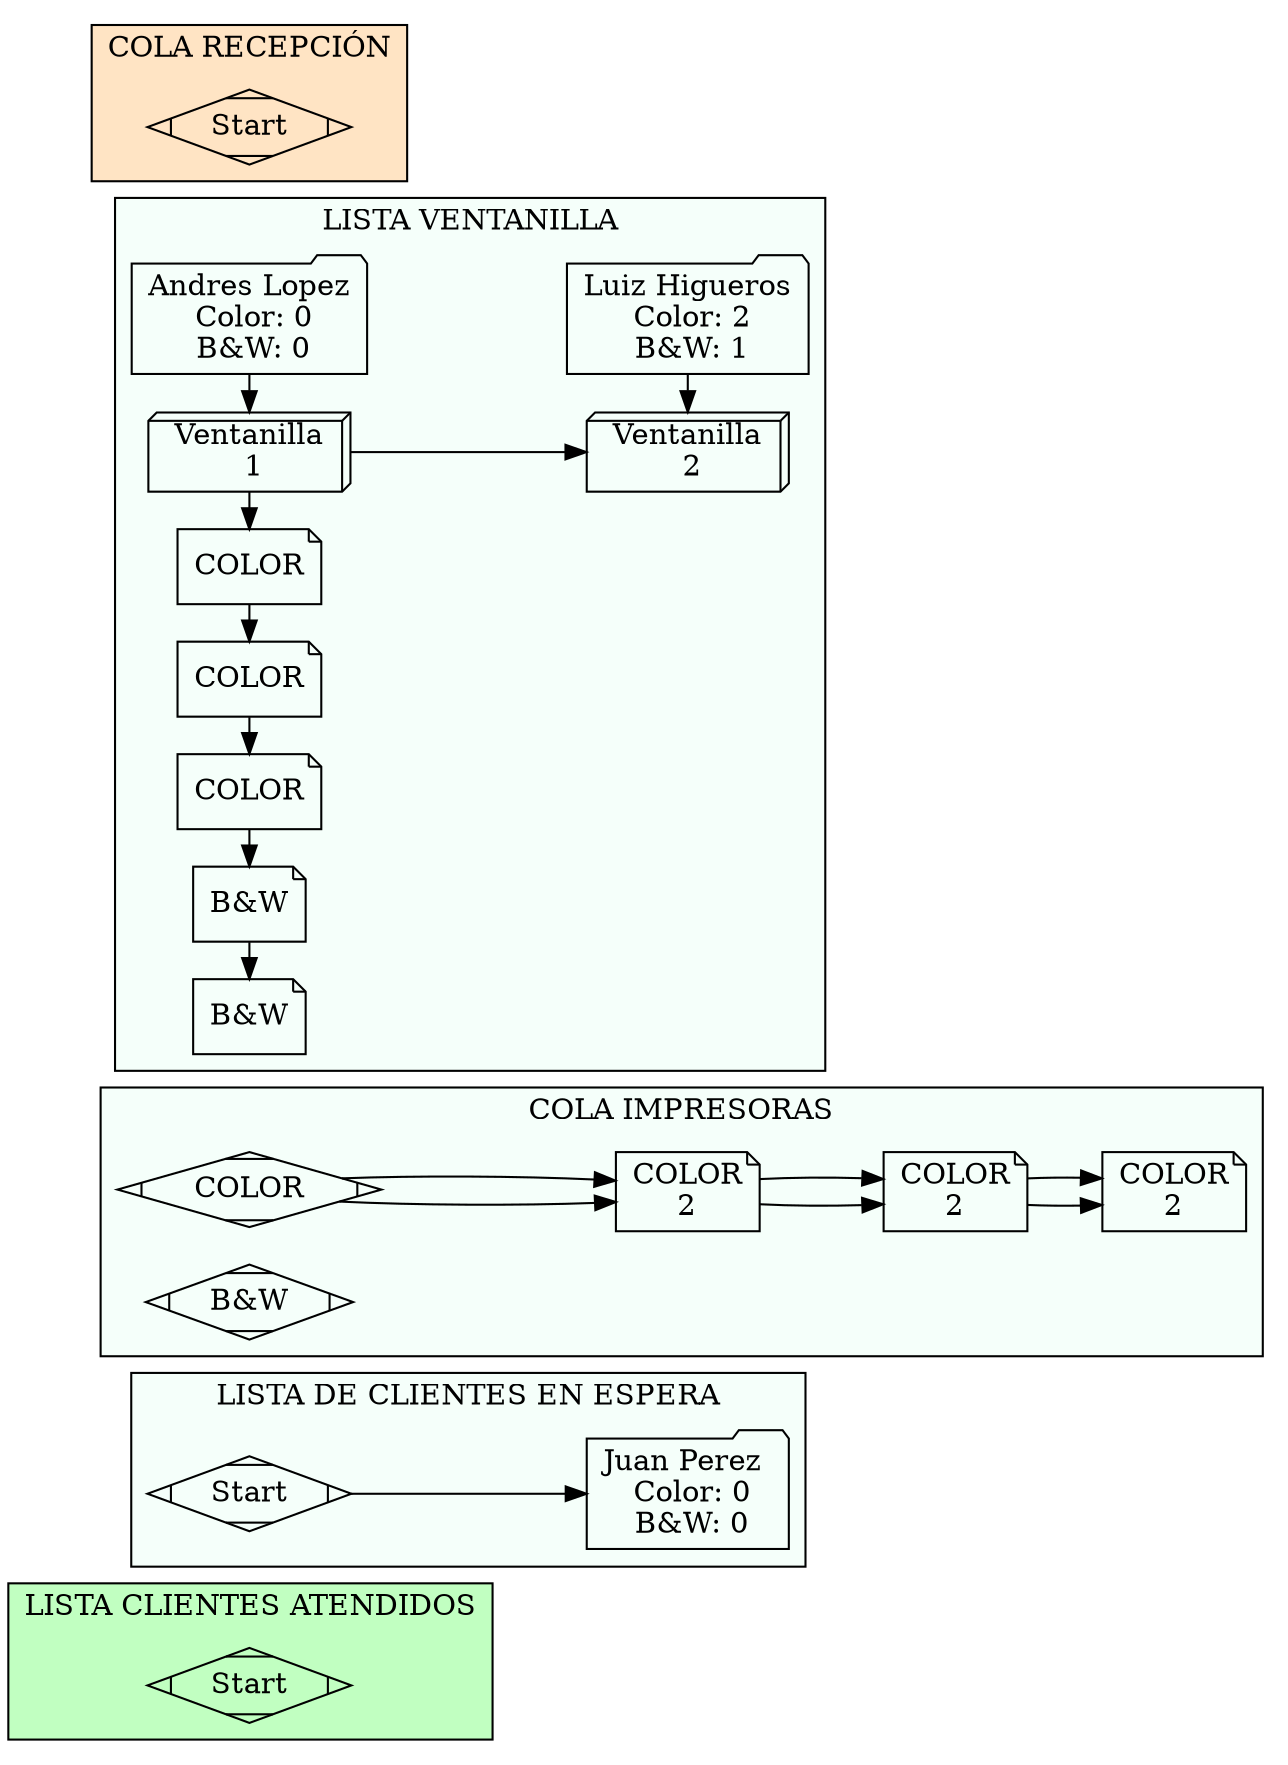 digraph G { 
subgraph cluster_Clientes_Atendidos{ 
label="LISTA CLIENTES ATENDIDOS"; 
bgcolor="darkseagreen1"; 
Start5 [shape="Mdiamond" label="Start"];
node[shape = box];
}subgraph cluster_clientes_espera{ 
label="LISTA DE CLIENTES EN ESPERA"; 
bgcolor="mintcream"; 
Start4 [shape="Mdiamond" label="Start"];
node[shape = box];
Nodo154482552[shape=folder label="Juan Perez \n Color: 0\n B&W: 0"];
Start4 -> Nodo154482552;
}subgraph cluster_impresoras{ 
label="COLA IMPRESORAS";
bgcolor="mintcream"; 
Start31 [shape="Mdiamond" label="COLOR"];
Start32 [shape="Mdiamond" label="B&W"];
node[shape = box];
Nodo825658265[shape = note label="COLOR\n 2 "];
Nodo1034568234[shape = note label="COLOR\n 2 "];
Nodo835227336[shape = note label="COLOR\n 2 "];
Start31 -> Nodo825658265;
Nodo825658265 -> Nodo1034568234; 
Nodo1034568234 -> Nodo835227336; 
}subgraph cluster_ventanillas{ 
label="LISTA VENTANILLA";
bgcolor="mintcream";
node[shape = box];
Nodo482082765[shape = folder label="Andres Lopez\n Color: 0\n B&W: 0"];
Nodo607932305[shape = folder label="Luiz Higueros\n Color: 2\n B&W: 1"];
Nodo825658265[shape = note label="COLOR\n 2 "];
Nodo1034568234[shape = note label="COLOR\n 2 "];
Nodo835227336[shape = note label="COLOR\n 2 "];
Nodo667821226[shape = box3d label=" Ventanilla \n 1"];
Nodo1028780142[shape = note label="COLOR"];
Nodo1888442711[shape = note label="COLOR"];
Nodo1754894440[shape = note label="COLOR"];
Nodo1998767043[shape = note label="B&W"];
Nodo787738361[shape = note label="B&W"];
Nodo1209702763[shape = box3d label=" Ventanilla \n 2"];
Start31 -> Nodo825658265;
Nodo825658265 -> Nodo1034568234; 
Nodo1034568234 -> Nodo835227336; 
Nodo482082765 -> Nodo667821226 [constraint = false];
Nodo667821226 -> Nodo1209702763;
Nodo667821226 -> Nodo1028780142 [constraint = false];
Nodo1028780142 -> Nodo1888442711 [constraint = false];
Nodo1888442711 -> Nodo1754894440 [constraint = false];
Nodo1754894440 -> Nodo1998767043 [constraint = false];
Nodo1998767043 -> Nodo787738361 [constraint = false];
Nodo607932305 -> Nodo1209702763 [constraint = false];
{rank = same; Nodo482082765; Nodo667821226};
{rank = same; Nodo667821226; Nodo1028780142};
{rank = same; Nodo1028780142; Nodo1888442711};
{rank = same; Nodo667821226; Nodo1028780142};
{rank = same; Nodo1888442711; Nodo1754894440};
{rank = same; Nodo667821226; Nodo1888442711};
{rank = same; Nodo1754894440; Nodo1998767043};
{rank = same; Nodo667821226; Nodo1754894440};
{rank = same; Nodo1998767043; Nodo787738361};
{rank = same; Nodo667821226; Nodo1998767043};
{rank = same; Nodo667821226; Nodo787738361};
{rank = same; Nodo607932305; Nodo1209702763};
}subgraph cluster_recepcion{
label="COLA RECEPCIÓN";
bgcolor="bisque"; 
Start1 [shape="Mdiamond" label="Start"];
node[shape = box];
}rankdir = LR;
}
